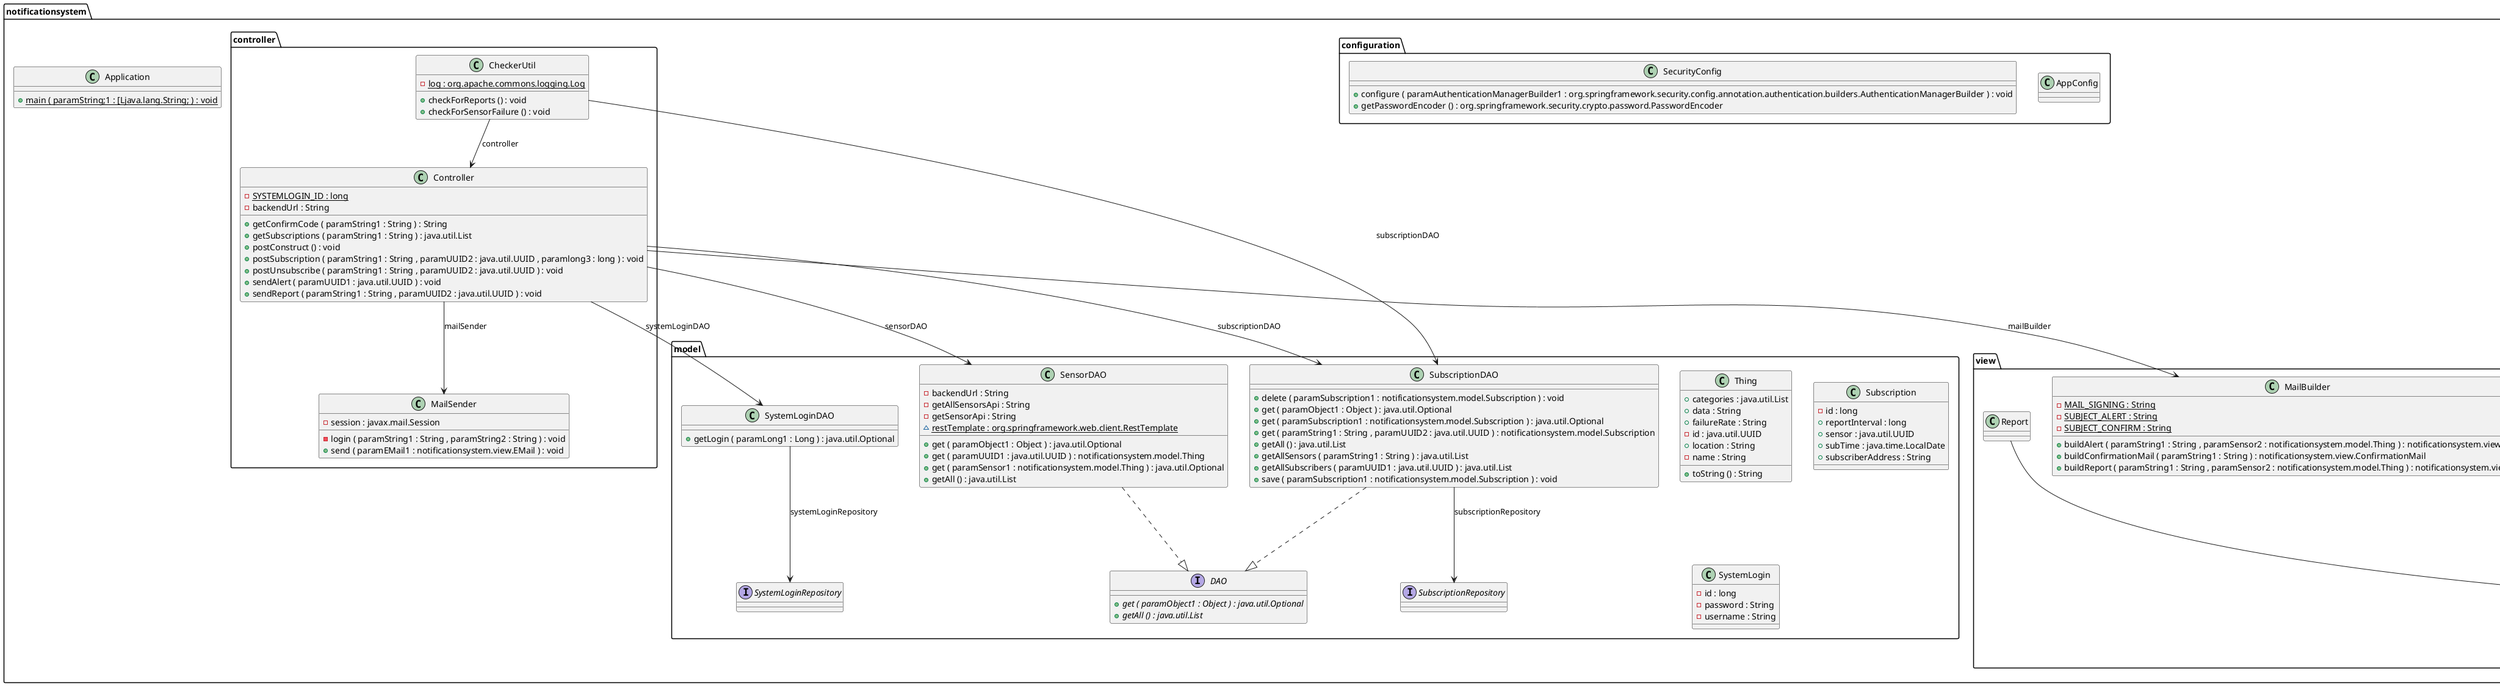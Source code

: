 @startuml

class notificationsystem.Application {
	{method}  {static} +main ( paramString;1 : [Ljava.lang.String; ) : void
}


class notificationsystem.configuration.AppConfig {
}


class notificationsystem.configuration.SecurityConfig {
	{method} +configure ( paramAuthenticationManagerBuilder1 : org.springframework.security.config.annotation.authentication.builders.AuthenticationManagerBuilder ) : void
	{method} +getPasswordEncoder () : org.springframework.security.crypto.password.PasswordEncoder
}


class notificationsystem.controller.CheckerUtil {
	{field} {static} -log : org.apache.commons.logging.Log
	{method} +checkForReports () : void
	{method} +checkForSensorFailure () : void
}


class notificationsystem.controller.Controller {
	{field} {static} -SYSTEMLOGIN_ID : long
	{field} -backendUrl : String
	{method} +getConfirmCode ( paramString1 : String ) : String
	{method} +getSubscriptions ( paramString1 : String ) : java.util.List
	{method} +postConstruct () : void
	{method} +postSubscription ( paramString1 : String , paramUUID2 : java.util.UUID , paramlong3 : long ) : void
	{method} +postUnsubscribe ( paramString1 : String , paramUUID2 : java.util.UUID ) : void
	{method} +sendAlert ( paramUUID1 : java.util.UUID ) : void
	{method} +sendReport ( paramString1 : String , paramUUID2 : java.util.UUID ) : void
}


class notificationsystem.controller.MailSender {
	{field} -session : javax.mail.Session
	{method} -login ( paramString1 : String , paramString2 : String ) : void
	{method} +send ( paramEMail1 : notificationsystem.view.EMail ) : void
}


interface notificationsystem.model.DAO {
	{method}  {abstract} +get ( paramObject1 : Object ) : java.util.Optional
	{method}  {abstract} +getAll () : java.util.List
}


class notificationsystem.model.Thing {
	{field} +categories : java.util.List
	{field} +data : String
	{field} +failureRate : String
	{field} -id : java.util.UUID
	{field} +location : String
	{field} -name : String
	{method} +toString () : String
}


class notificationsystem.model.SensorDAO {
	{field} -backendUrl : String
	{field} -getAllSensorsApi : String
	{field} -getSensorApi : String
	{field} {static} ~restTemplate : org.springframework.web.client.RestTemplate
	{method} +get ( paramObject1 : Object ) : java.util.Optional
	{method} +get ( paramUUID1 : java.util.UUID ) : notificationsystem.model.Thing
	{method} +get ( paramSensor1 : notificationsystem.model.Thing ) : java.util.Optional
	{method} +getAll () : java.util.List
}


class notificationsystem.model.Subscription {
	{field} -id : long
	{field} +reportInterval : long
	{field} +sensor : java.util.UUID
	{field} +subTime : java.time.LocalDate
	{field} +subscriberAddress : String
}


class notificationsystem.model.SubscriptionDAO {
	{method} +delete ( paramSubscription1 : notificationsystem.model.Subscription ) : void
	{method} +get ( paramObject1 : Object ) : java.util.Optional
	{method} +get ( paramSubscription1 : notificationsystem.model.Subscription ) : java.util.Optional
	{method} +get ( paramString1 : String , paramUUID2 : java.util.UUID ) : notificationsystem.model.Subscription
	{method} +getAll () : java.util.List
	{method} +getAllSensors ( paramString1 : String ) : java.util.List
	{method} +getAllSubscribers ( paramUUID1 : java.util.UUID ) : java.util.List
	{method} +save ( paramSubscription1 : notificationsystem.model.Subscription ) : void
}


interface notificationsystem.model.SubscriptionRepository {
}


class notificationsystem.model.SystemLogin {
	{field} -id : long
	{field} -password : String
	{field} -username : String
}


class notificationsystem.model.SystemLoginDAO {
	{method} +getLogin ( paramLong1 : Long ) : java.util.Optional
}


interface notificationsystem.model.SystemLoginRepository {
}


class notificationsystem.view.Alert {
}


class notificationsystem.view.ConfirmationMail {
	{field} {static} -CODE_LENGTH : int
	{field} -confirmCode : String
	{method} -generateConfirmCode () : String
}


abstract class notificationsystem.view.EMail {
	{field} +attachment : org.json.JSONArray
	{field} +message : String
	{field} +receiverMail : String
	{field} -senderMail : String
	{field} +senderName : String
	{field} +subject : String
	{method} +getReceiverMails () : String
	{method} +setReceiverMails ( paramString1 : String ) : void
}


class notificationsystem.view.MailBuilder {
	{field} {static} -MAIL_SIGNING : String
	{field} {static} -SUBJECT_ALERT : String
	{field} {static} -SUBJECT_CONFIRM : String
	{method} +buildAlert ( paramString1 : String , paramSensor2 : notificationsystem.model.Thing ) : notificationsystem.view.Alert
	{method} +buildConfirmationMail ( paramString1 : String ) : notificationsystem.view.ConfirmationMail
	{method} +buildReport ( paramString1 : String , paramSensor2 : notificationsystem.model.Thing ) : notificationsystem.view.Report
}


class notificationsystem.view.Report {
}




notificationsystem.controller.CheckerUtil -->  notificationsystem.controller.Controller : controller
notificationsystem.controller.CheckerUtil -->  notificationsystem.model.SubscriptionDAO : subscriptionDAO
notificationsystem.controller.Controller -->  notificationsystem.controller.MailSender : mailSender
notificationsystem.controller.Controller -->  notificationsystem.model.SensorDAO : sensorDAO
notificationsystem.controller.Controller -->  notificationsystem.model.SubscriptionDAO : subscriptionDAO
notificationsystem.controller.Controller -->  notificationsystem.model.SystemLoginDAO : systemLoginDAO
notificationsystem.controller.Controller -->  notificationsystem.view.MailBuilder : mailBuilder
notificationsystem.model.SensorDAO ..|>  notificationsystem.model.DAO
notificationsystem.model.SubscriptionDAO -->  notificationsystem.model.SubscriptionRepository : subscriptionRepository
notificationsystem.model.SubscriptionDAO ..|>  notificationsystem.model.DAO
notificationsystem.model.SystemLoginDAO -->  notificationsystem.model.SystemLoginRepository : systemLoginRepository
notificationsystem.view.Alert --|>  notificationsystem.view.EMail
notificationsystem.view.ConfirmationMail --|>  notificationsystem.view.EMail
notificationsystem.view.Report --|>  notificationsystem.view.EMail


@enduml